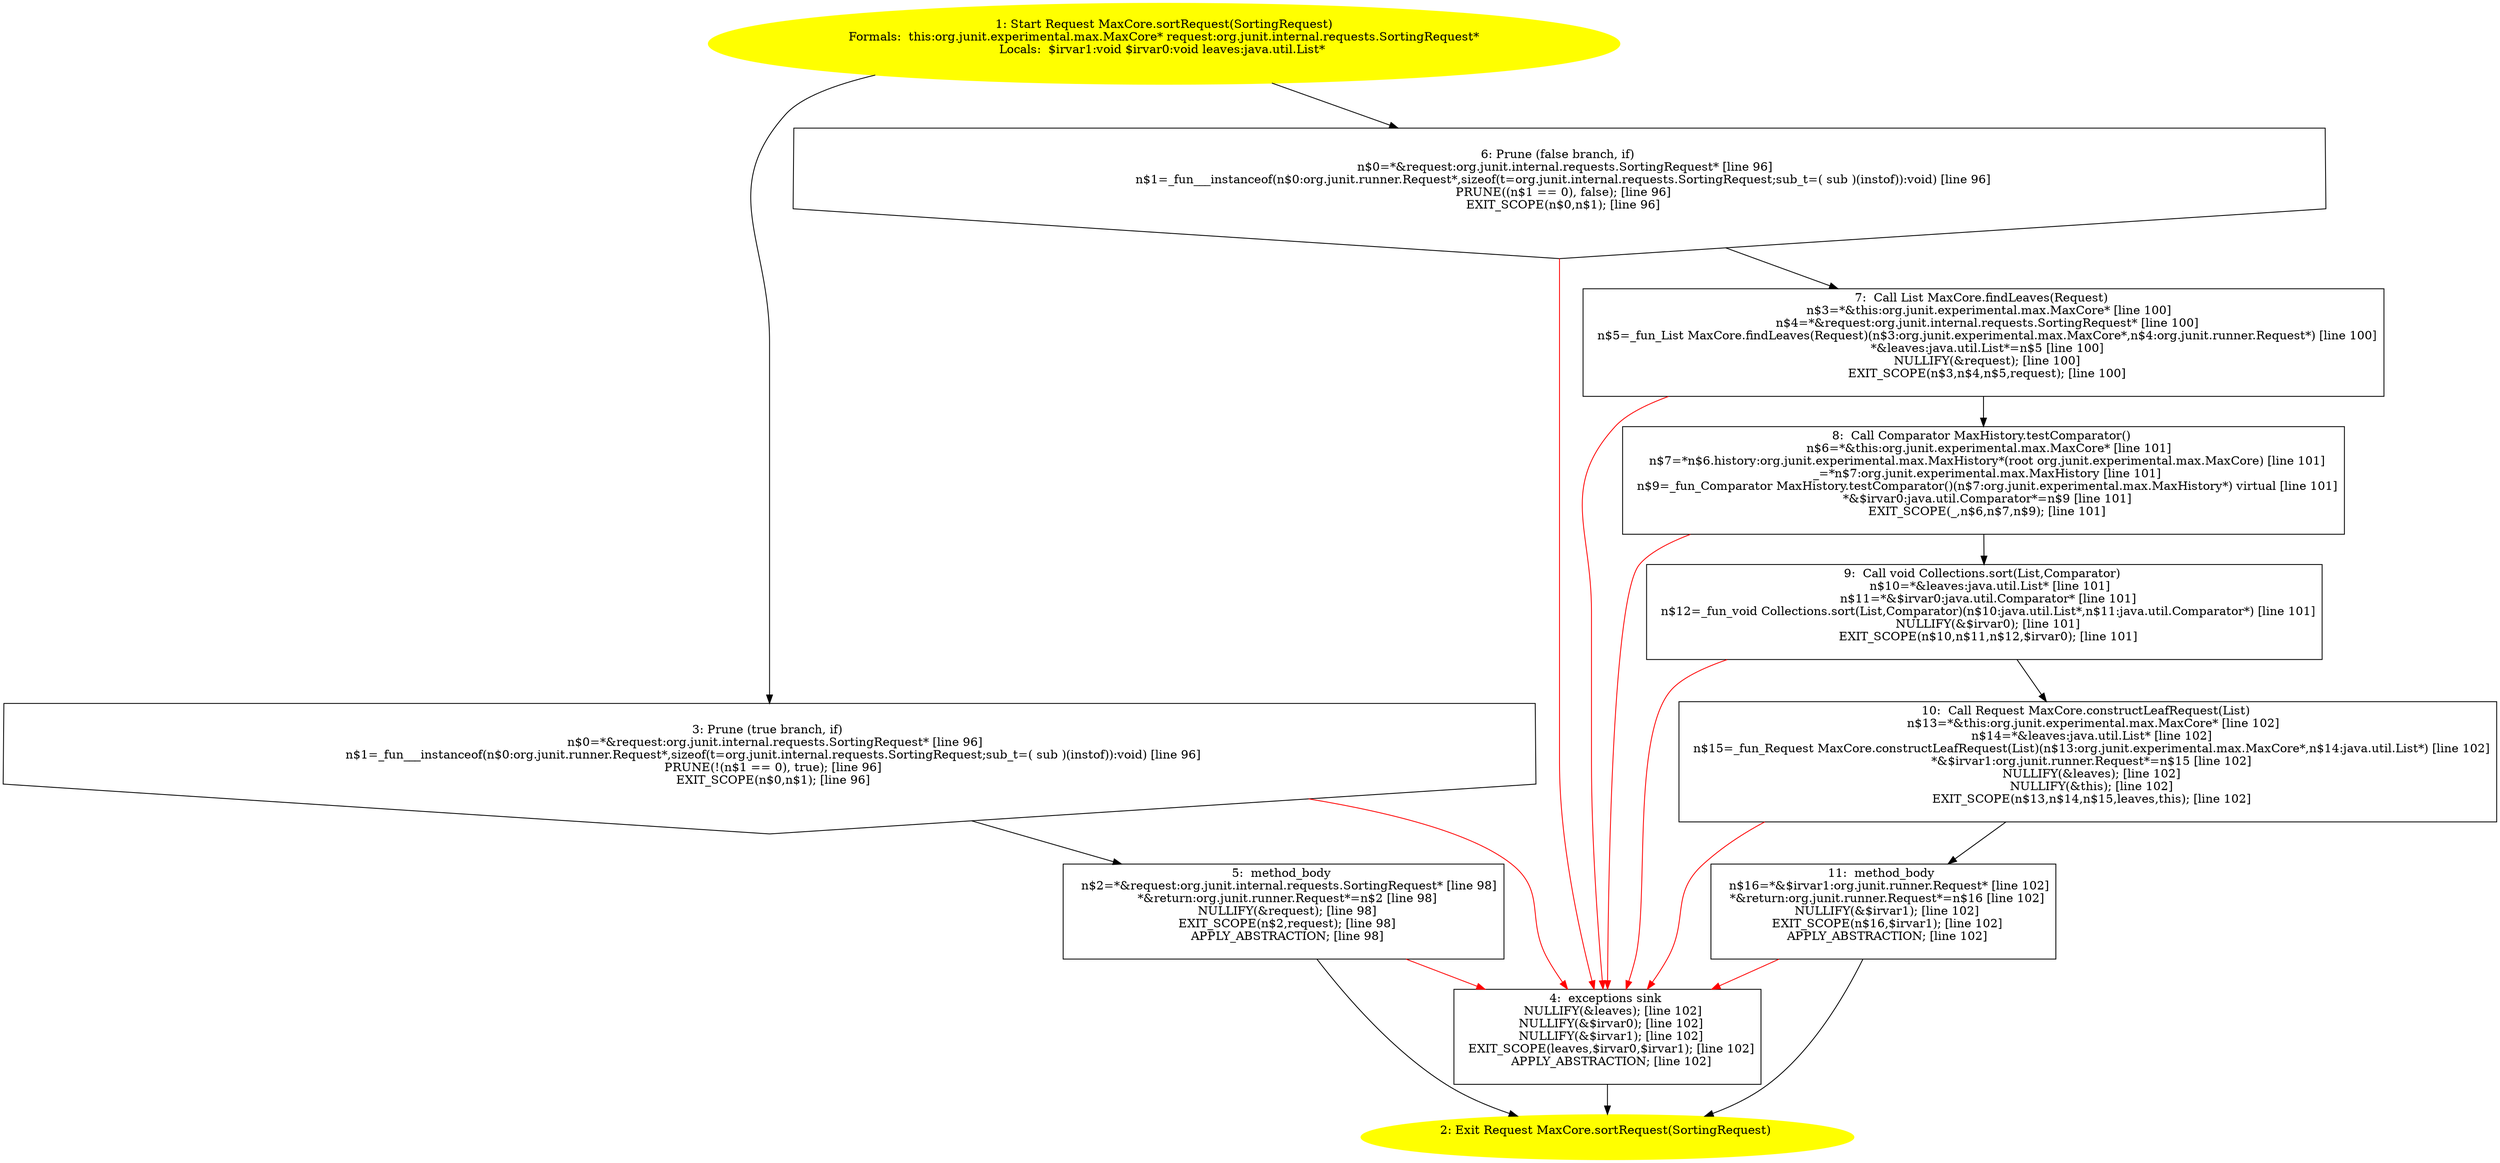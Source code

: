 /* @generated */
digraph cfg {
"org.junit.experimental.max.MaxCore.sortRequest(org.junit.internal.requests.SortingRequest):org.junit.d1bf8e0ef58df20dbe1dd92485e423c9_1" [label="1: Start Request MaxCore.sortRequest(SortingRequest)\nFormals:  this:org.junit.experimental.max.MaxCore* request:org.junit.internal.requests.SortingRequest*\nLocals:  $irvar1:void $irvar0:void leaves:java.util.List* \n  " color=yellow style=filled]
	

	 "org.junit.experimental.max.MaxCore.sortRequest(org.junit.internal.requests.SortingRequest):org.junit.d1bf8e0ef58df20dbe1dd92485e423c9_1" -> "org.junit.experimental.max.MaxCore.sortRequest(org.junit.internal.requests.SortingRequest):org.junit.d1bf8e0ef58df20dbe1dd92485e423c9_3" ;
	 "org.junit.experimental.max.MaxCore.sortRequest(org.junit.internal.requests.SortingRequest):org.junit.d1bf8e0ef58df20dbe1dd92485e423c9_1" -> "org.junit.experimental.max.MaxCore.sortRequest(org.junit.internal.requests.SortingRequest):org.junit.d1bf8e0ef58df20dbe1dd92485e423c9_6" ;
"org.junit.experimental.max.MaxCore.sortRequest(org.junit.internal.requests.SortingRequest):org.junit.d1bf8e0ef58df20dbe1dd92485e423c9_2" [label="2: Exit Request MaxCore.sortRequest(SortingRequest) \n  " color=yellow style=filled]
	

"org.junit.experimental.max.MaxCore.sortRequest(org.junit.internal.requests.SortingRequest):org.junit.d1bf8e0ef58df20dbe1dd92485e423c9_3" [label="3: Prune (true branch, if) \n   n$0=*&request:org.junit.internal.requests.SortingRequest* [line 96]\n  n$1=_fun___instanceof(n$0:org.junit.runner.Request*,sizeof(t=org.junit.internal.requests.SortingRequest;sub_t=( sub )(instof)):void) [line 96]\n  PRUNE(!(n$1 == 0), true); [line 96]\n  EXIT_SCOPE(n$0,n$1); [line 96]\n " shape="invhouse"]
	

	 "org.junit.experimental.max.MaxCore.sortRequest(org.junit.internal.requests.SortingRequest):org.junit.d1bf8e0ef58df20dbe1dd92485e423c9_3" -> "org.junit.experimental.max.MaxCore.sortRequest(org.junit.internal.requests.SortingRequest):org.junit.d1bf8e0ef58df20dbe1dd92485e423c9_5" ;
	 "org.junit.experimental.max.MaxCore.sortRequest(org.junit.internal.requests.SortingRequest):org.junit.d1bf8e0ef58df20dbe1dd92485e423c9_3" -> "org.junit.experimental.max.MaxCore.sortRequest(org.junit.internal.requests.SortingRequest):org.junit.d1bf8e0ef58df20dbe1dd92485e423c9_4" [color="red" ];
"org.junit.experimental.max.MaxCore.sortRequest(org.junit.internal.requests.SortingRequest):org.junit.d1bf8e0ef58df20dbe1dd92485e423c9_4" [label="4:  exceptions sink \n   NULLIFY(&leaves); [line 102]\n  NULLIFY(&$irvar0); [line 102]\n  NULLIFY(&$irvar1); [line 102]\n  EXIT_SCOPE(leaves,$irvar0,$irvar1); [line 102]\n  APPLY_ABSTRACTION; [line 102]\n " shape="box"]
	

	 "org.junit.experimental.max.MaxCore.sortRequest(org.junit.internal.requests.SortingRequest):org.junit.d1bf8e0ef58df20dbe1dd92485e423c9_4" -> "org.junit.experimental.max.MaxCore.sortRequest(org.junit.internal.requests.SortingRequest):org.junit.d1bf8e0ef58df20dbe1dd92485e423c9_2" ;
"org.junit.experimental.max.MaxCore.sortRequest(org.junit.internal.requests.SortingRequest):org.junit.d1bf8e0ef58df20dbe1dd92485e423c9_5" [label="5:  method_body \n   n$2=*&request:org.junit.internal.requests.SortingRequest* [line 98]\n  *&return:org.junit.runner.Request*=n$2 [line 98]\n  NULLIFY(&request); [line 98]\n  EXIT_SCOPE(n$2,request); [line 98]\n  APPLY_ABSTRACTION; [line 98]\n " shape="box"]
	

	 "org.junit.experimental.max.MaxCore.sortRequest(org.junit.internal.requests.SortingRequest):org.junit.d1bf8e0ef58df20dbe1dd92485e423c9_5" -> "org.junit.experimental.max.MaxCore.sortRequest(org.junit.internal.requests.SortingRequest):org.junit.d1bf8e0ef58df20dbe1dd92485e423c9_2" ;
	 "org.junit.experimental.max.MaxCore.sortRequest(org.junit.internal.requests.SortingRequest):org.junit.d1bf8e0ef58df20dbe1dd92485e423c9_5" -> "org.junit.experimental.max.MaxCore.sortRequest(org.junit.internal.requests.SortingRequest):org.junit.d1bf8e0ef58df20dbe1dd92485e423c9_4" [color="red" ];
"org.junit.experimental.max.MaxCore.sortRequest(org.junit.internal.requests.SortingRequest):org.junit.d1bf8e0ef58df20dbe1dd92485e423c9_6" [label="6: Prune (false branch, if) \n   n$0=*&request:org.junit.internal.requests.SortingRequest* [line 96]\n  n$1=_fun___instanceof(n$0:org.junit.runner.Request*,sizeof(t=org.junit.internal.requests.SortingRequest;sub_t=( sub )(instof)):void) [line 96]\n  PRUNE((n$1 == 0), false); [line 96]\n  EXIT_SCOPE(n$0,n$1); [line 96]\n " shape="invhouse"]
	

	 "org.junit.experimental.max.MaxCore.sortRequest(org.junit.internal.requests.SortingRequest):org.junit.d1bf8e0ef58df20dbe1dd92485e423c9_6" -> "org.junit.experimental.max.MaxCore.sortRequest(org.junit.internal.requests.SortingRequest):org.junit.d1bf8e0ef58df20dbe1dd92485e423c9_7" ;
	 "org.junit.experimental.max.MaxCore.sortRequest(org.junit.internal.requests.SortingRequest):org.junit.d1bf8e0ef58df20dbe1dd92485e423c9_6" -> "org.junit.experimental.max.MaxCore.sortRequest(org.junit.internal.requests.SortingRequest):org.junit.d1bf8e0ef58df20dbe1dd92485e423c9_4" [color="red" ];
"org.junit.experimental.max.MaxCore.sortRequest(org.junit.internal.requests.SortingRequest):org.junit.d1bf8e0ef58df20dbe1dd92485e423c9_7" [label="7:  Call List MaxCore.findLeaves(Request) \n   n$3=*&this:org.junit.experimental.max.MaxCore* [line 100]\n  n$4=*&request:org.junit.internal.requests.SortingRequest* [line 100]\n  n$5=_fun_List MaxCore.findLeaves(Request)(n$3:org.junit.experimental.max.MaxCore*,n$4:org.junit.runner.Request*) [line 100]\n  *&leaves:java.util.List*=n$5 [line 100]\n  NULLIFY(&request); [line 100]\n  EXIT_SCOPE(n$3,n$4,n$5,request); [line 100]\n " shape="box"]
	

	 "org.junit.experimental.max.MaxCore.sortRequest(org.junit.internal.requests.SortingRequest):org.junit.d1bf8e0ef58df20dbe1dd92485e423c9_7" -> "org.junit.experimental.max.MaxCore.sortRequest(org.junit.internal.requests.SortingRequest):org.junit.d1bf8e0ef58df20dbe1dd92485e423c9_8" ;
	 "org.junit.experimental.max.MaxCore.sortRequest(org.junit.internal.requests.SortingRequest):org.junit.d1bf8e0ef58df20dbe1dd92485e423c9_7" -> "org.junit.experimental.max.MaxCore.sortRequest(org.junit.internal.requests.SortingRequest):org.junit.d1bf8e0ef58df20dbe1dd92485e423c9_4" [color="red" ];
"org.junit.experimental.max.MaxCore.sortRequest(org.junit.internal.requests.SortingRequest):org.junit.d1bf8e0ef58df20dbe1dd92485e423c9_8" [label="8:  Call Comparator MaxHistory.testComparator() \n   n$6=*&this:org.junit.experimental.max.MaxCore* [line 101]\n  n$7=*n$6.history:org.junit.experimental.max.MaxHistory*(root org.junit.experimental.max.MaxCore) [line 101]\n  _=*n$7:org.junit.experimental.max.MaxHistory [line 101]\n  n$9=_fun_Comparator MaxHistory.testComparator()(n$7:org.junit.experimental.max.MaxHistory*) virtual [line 101]\n  *&$irvar0:java.util.Comparator*=n$9 [line 101]\n  EXIT_SCOPE(_,n$6,n$7,n$9); [line 101]\n " shape="box"]
	

	 "org.junit.experimental.max.MaxCore.sortRequest(org.junit.internal.requests.SortingRequest):org.junit.d1bf8e0ef58df20dbe1dd92485e423c9_8" -> "org.junit.experimental.max.MaxCore.sortRequest(org.junit.internal.requests.SortingRequest):org.junit.d1bf8e0ef58df20dbe1dd92485e423c9_9" ;
	 "org.junit.experimental.max.MaxCore.sortRequest(org.junit.internal.requests.SortingRequest):org.junit.d1bf8e0ef58df20dbe1dd92485e423c9_8" -> "org.junit.experimental.max.MaxCore.sortRequest(org.junit.internal.requests.SortingRequest):org.junit.d1bf8e0ef58df20dbe1dd92485e423c9_4" [color="red" ];
"org.junit.experimental.max.MaxCore.sortRequest(org.junit.internal.requests.SortingRequest):org.junit.d1bf8e0ef58df20dbe1dd92485e423c9_9" [label="9:  Call void Collections.sort(List,Comparator) \n   n$10=*&leaves:java.util.List* [line 101]\n  n$11=*&$irvar0:java.util.Comparator* [line 101]\n  n$12=_fun_void Collections.sort(List,Comparator)(n$10:java.util.List*,n$11:java.util.Comparator*) [line 101]\n  NULLIFY(&$irvar0); [line 101]\n  EXIT_SCOPE(n$10,n$11,n$12,$irvar0); [line 101]\n " shape="box"]
	

	 "org.junit.experimental.max.MaxCore.sortRequest(org.junit.internal.requests.SortingRequest):org.junit.d1bf8e0ef58df20dbe1dd92485e423c9_9" -> "org.junit.experimental.max.MaxCore.sortRequest(org.junit.internal.requests.SortingRequest):org.junit.d1bf8e0ef58df20dbe1dd92485e423c9_10" ;
	 "org.junit.experimental.max.MaxCore.sortRequest(org.junit.internal.requests.SortingRequest):org.junit.d1bf8e0ef58df20dbe1dd92485e423c9_9" -> "org.junit.experimental.max.MaxCore.sortRequest(org.junit.internal.requests.SortingRequest):org.junit.d1bf8e0ef58df20dbe1dd92485e423c9_4" [color="red" ];
"org.junit.experimental.max.MaxCore.sortRequest(org.junit.internal.requests.SortingRequest):org.junit.d1bf8e0ef58df20dbe1dd92485e423c9_10" [label="10:  Call Request MaxCore.constructLeafRequest(List) \n   n$13=*&this:org.junit.experimental.max.MaxCore* [line 102]\n  n$14=*&leaves:java.util.List* [line 102]\n  n$15=_fun_Request MaxCore.constructLeafRequest(List)(n$13:org.junit.experimental.max.MaxCore*,n$14:java.util.List*) [line 102]\n  *&$irvar1:org.junit.runner.Request*=n$15 [line 102]\n  NULLIFY(&leaves); [line 102]\n  NULLIFY(&this); [line 102]\n  EXIT_SCOPE(n$13,n$14,n$15,leaves,this); [line 102]\n " shape="box"]
	

	 "org.junit.experimental.max.MaxCore.sortRequest(org.junit.internal.requests.SortingRequest):org.junit.d1bf8e0ef58df20dbe1dd92485e423c9_10" -> "org.junit.experimental.max.MaxCore.sortRequest(org.junit.internal.requests.SortingRequest):org.junit.d1bf8e0ef58df20dbe1dd92485e423c9_11" ;
	 "org.junit.experimental.max.MaxCore.sortRequest(org.junit.internal.requests.SortingRequest):org.junit.d1bf8e0ef58df20dbe1dd92485e423c9_10" -> "org.junit.experimental.max.MaxCore.sortRequest(org.junit.internal.requests.SortingRequest):org.junit.d1bf8e0ef58df20dbe1dd92485e423c9_4" [color="red" ];
"org.junit.experimental.max.MaxCore.sortRequest(org.junit.internal.requests.SortingRequest):org.junit.d1bf8e0ef58df20dbe1dd92485e423c9_11" [label="11:  method_body \n   n$16=*&$irvar1:org.junit.runner.Request* [line 102]\n  *&return:org.junit.runner.Request*=n$16 [line 102]\n  NULLIFY(&$irvar1); [line 102]\n  EXIT_SCOPE(n$16,$irvar1); [line 102]\n  APPLY_ABSTRACTION; [line 102]\n " shape="box"]
	

	 "org.junit.experimental.max.MaxCore.sortRequest(org.junit.internal.requests.SortingRequest):org.junit.d1bf8e0ef58df20dbe1dd92485e423c9_11" -> "org.junit.experimental.max.MaxCore.sortRequest(org.junit.internal.requests.SortingRequest):org.junit.d1bf8e0ef58df20dbe1dd92485e423c9_2" ;
	 "org.junit.experimental.max.MaxCore.sortRequest(org.junit.internal.requests.SortingRequest):org.junit.d1bf8e0ef58df20dbe1dd92485e423c9_11" -> "org.junit.experimental.max.MaxCore.sortRequest(org.junit.internal.requests.SortingRequest):org.junit.d1bf8e0ef58df20dbe1dd92485e423c9_4" [color="red" ];
}
